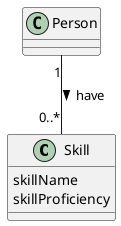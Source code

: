 @startuml
'https://plantuml.com/class-diagram

class Skill {
skillName
skillProficiency
}

'class SkillSet

Person "1" -- "0..*" Skill : > have


@enduml